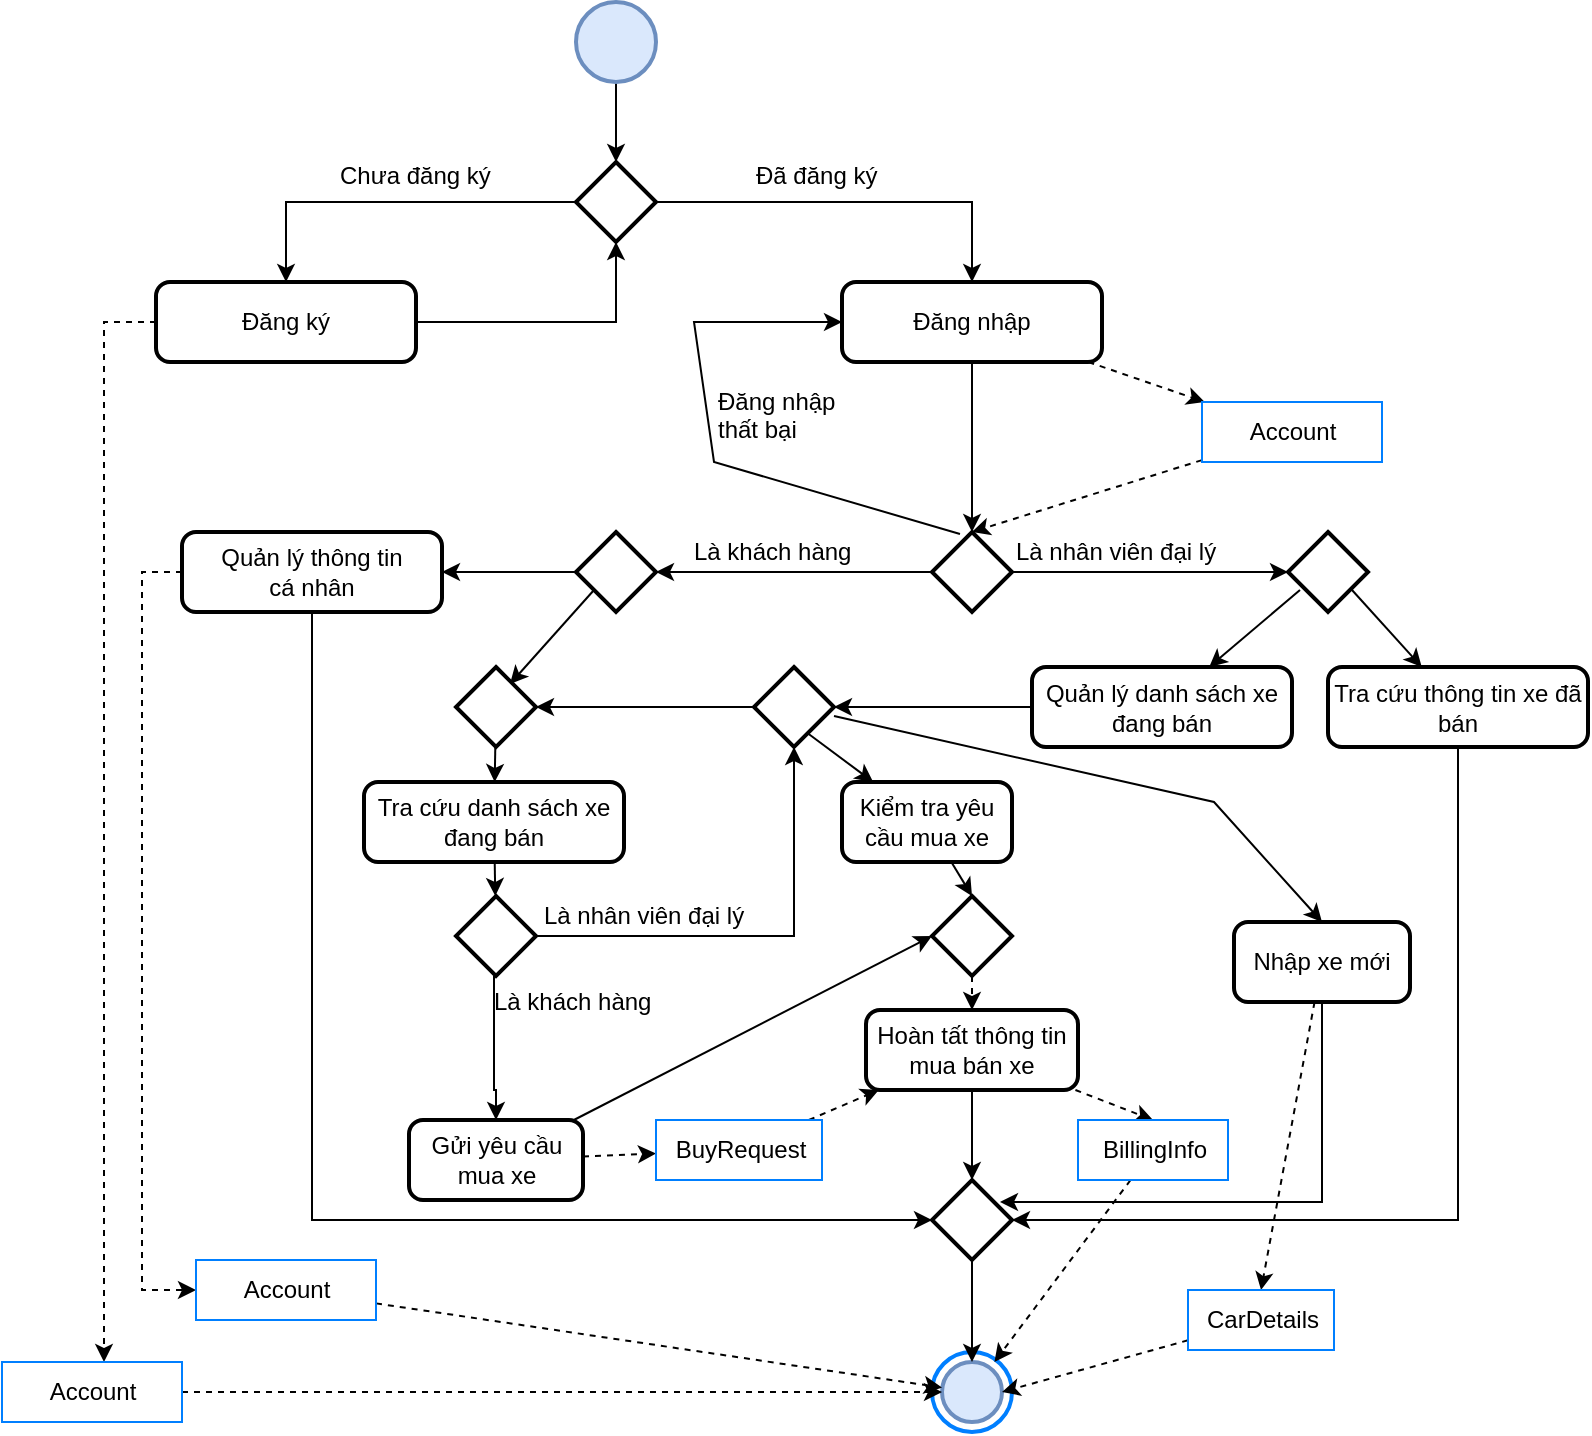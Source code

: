 <mxfile version="11.0.3" type="device"><diagram id="3bjH5iPOuS_v4VEtGPCO" name="Page-1"><mxGraphModel dx="1422" dy="764" grid="1" gridSize="10" guides="1" tooltips="1" connect="1" arrows="1" fold="1" page="1" pageScale="1" pageWidth="827" pageHeight="1169" math="0" shadow="0"><root><mxCell id="0"/><mxCell id="1" parent="0"/><mxCell id="LOEdxe0py6PKszQgmdJo-64" style="edgeStyle=orthogonalEdgeStyle;rounded=0;orthogonalLoop=1;jettySize=auto;html=1;" parent="1" source="LOEdxe0py6PKszQgmdJo-65" target="LOEdxe0py6PKszQgmdJo-71" edge="1"><mxGeometry relative="1" as="geometry"/></mxCell><mxCell id="LOEdxe0py6PKszQgmdJo-65" value="" style="strokeWidth=2;html=1;shape=mxgraph.flowchart.start_2;whiteSpace=wrap;fillColor=#dae8fc;strokeColor=#6c8ebf;" parent="1" vertex="1"><mxGeometry x="291" y="20" width="40" height="40" as="geometry"/></mxCell><mxCell id="LOEdxe0py6PKszQgmdJo-66" style="edgeStyle=orthogonalEdgeStyle;rounded=0;orthogonalLoop=1;jettySize=auto;html=1;" parent="1" source="LOEdxe0py6PKszQgmdJo-68" target="LOEdxe0py6PKszQgmdJo-82" edge="1"><mxGeometry relative="1" as="geometry"><Array as="points"><mxPoint x="489" y="180"/></Array></mxGeometry></mxCell><mxCell id="LOEdxe0py6PKszQgmdJo-67" style="edgeStyle=none;rounded=0;orthogonalLoop=1;jettySize=auto;html=1;dashed=1;" parent="1" source="LOEdxe0py6PKszQgmdJo-68" target="LOEdxe0py6PKszQgmdJo-124" edge="1"><mxGeometry relative="1" as="geometry"><mxPoint x="605" y="210.526" as="targetPoint"/></mxGeometry></mxCell><mxCell id="LOEdxe0py6PKszQgmdJo-68" value="Đăng nhập" style="rounded=1;whiteSpace=wrap;html=1;absoluteArcSize=1;arcSize=14;strokeWidth=2;" parent="1" vertex="1"><mxGeometry x="424" y="160" width="130" height="40" as="geometry"/></mxCell><mxCell id="LOEdxe0py6PKszQgmdJo-69" style="edgeStyle=orthogonalEdgeStyle;rounded=0;orthogonalLoop=1;jettySize=auto;html=1;" parent="1" source="LOEdxe0py6PKszQgmdJo-71" target="LOEdxe0py6PKszQgmdJo-68" edge="1"><mxGeometry relative="1" as="geometry"/></mxCell><mxCell id="LOEdxe0py6PKszQgmdJo-70" style="edgeStyle=orthogonalEdgeStyle;rounded=0;orthogonalLoop=1;jettySize=auto;html=1;" parent="1" source="LOEdxe0py6PKszQgmdJo-71" target="LOEdxe0py6PKszQgmdJo-74" edge="1"><mxGeometry relative="1" as="geometry"/></mxCell><mxCell id="LOEdxe0py6PKszQgmdJo-71" value="" style="strokeWidth=2;html=1;shape=mxgraph.flowchart.decision;whiteSpace=wrap;" parent="1" vertex="1"><mxGeometry x="291" y="100" width="40" height="40" as="geometry"/></mxCell><mxCell id="LOEdxe0py6PKszQgmdJo-72" style="edgeStyle=orthogonalEdgeStyle;rounded=0;orthogonalLoop=1;jettySize=auto;html=1;entryX=0.5;entryY=1;entryDx=0;entryDy=0;entryPerimeter=0;" parent="1" source="LOEdxe0py6PKszQgmdJo-74" target="LOEdxe0py6PKszQgmdJo-71" edge="1"><mxGeometry relative="1" as="geometry"/></mxCell><mxCell id="LOEdxe0py6PKszQgmdJo-73" style="edgeStyle=orthogonalEdgeStyle;rounded=0;orthogonalLoop=1;jettySize=auto;html=1;dashed=1;" parent="1" source="LOEdxe0py6PKszQgmdJo-74" target="LOEdxe0py6PKszQgmdJo-119" edge="1"><mxGeometry relative="1" as="geometry"><Array as="points"><mxPoint x="55" y="180"/></Array></mxGeometry></mxCell><mxCell id="LOEdxe0py6PKszQgmdJo-74" value="Đăng ký" style="rounded=1;whiteSpace=wrap;html=1;absoluteArcSize=1;arcSize=14;strokeWidth=2;" parent="1" vertex="1"><mxGeometry x="81" y="160" width="130" height="40" as="geometry"/></mxCell><mxCell id="LOEdxe0py6PKszQgmdJo-75" value="Chưa đăng ký" style="text;html=1;resizable=0;points=[];autosize=1;align=left;verticalAlign=top;spacingTop=-4;" parent="1" vertex="1"><mxGeometry x="171" y="97" width="100" height="20" as="geometry"/></mxCell><mxCell id="LOEdxe0py6PKszQgmdJo-76" value="Đã đăng ký" style="text;html=1;resizable=0;points=[];autosize=1;align=left;verticalAlign=top;spacingTop=-4;" parent="1" vertex="1"><mxGeometry x="379" y="97" width="90" height="20" as="geometry"/></mxCell><mxCell id="LOEdxe0py6PKszQgmdJo-77" value="" style="strokeWidth=2;html=1;shape=mxgraph.flowchart.start_2;whiteSpace=wrap;strokeColor=#007FFF;" parent="1" vertex="1"><mxGeometry x="469" y="695" width="40" height="40" as="geometry"/></mxCell><mxCell id="LOEdxe0py6PKszQgmdJo-78" value="" style="strokeWidth=2;html=1;shape=mxgraph.flowchart.start_2;whiteSpace=wrap;fillColor=#dae8fc;strokeColor=#6c8ebf;" parent="1" vertex="1"><mxGeometry x="474" y="700" width="30" height="30" as="geometry"/></mxCell><mxCell id="LOEdxe0py6PKszQgmdJo-79" style="edgeStyle=orthogonalEdgeStyle;rounded=0;orthogonalLoop=1;jettySize=auto;html=1;" parent="1" source="LOEdxe0py6PKszQgmdJo-82" target="LOEdxe0py6PKszQgmdJo-87" edge="1"><mxGeometry relative="1" as="geometry"/></mxCell><mxCell id="LOEdxe0py6PKszQgmdJo-80" style="edgeStyle=orthogonalEdgeStyle;rounded=0;orthogonalLoop=1;jettySize=auto;html=1;" parent="1" source="LOEdxe0py6PKszQgmdJo-82" target="LOEdxe0py6PKszQgmdJo-91" edge="1"><mxGeometry relative="1" as="geometry"/></mxCell><mxCell id="LOEdxe0py6PKszQgmdJo-81" style="rounded=0;orthogonalLoop=1;jettySize=auto;html=1;exitX=0.35;exitY=0.025;exitDx=0;exitDy=0;exitPerimeter=0;entryX=0;entryY=0.5;entryDx=0;entryDy=0;" parent="1" source="LOEdxe0py6PKszQgmdJo-82" target="LOEdxe0py6PKszQgmdJo-68" edge="1"><mxGeometry relative="1" as="geometry"><mxPoint x="400" y="220" as="targetPoint"/><Array as="points"><mxPoint x="360" y="250"/><mxPoint x="350" y="180"/></Array></mxGeometry></mxCell><mxCell id="LOEdxe0py6PKszQgmdJo-82" value="" style="strokeWidth=2;html=1;shape=mxgraph.flowchart.decision;whiteSpace=wrap;" parent="1" vertex="1"><mxGeometry x="469" y="285" width="40" height="40" as="geometry"/></mxCell><mxCell id="LOEdxe0py6PKszQgmdJo-134" style="edgeStyle=orthogonalEdgeStyle;rounded=0;orthogonalLoop=1;jettySize=auto;html=1;" parent="1" source="LOEdxe0py6PKszQgmdJo-149" target="LOEdxe0py6PKszQgmdJo-132" edge="1"><mxGeometry relative="1" as="geometry"/></mxCell><mxCell id="LOEdxe0py6PKszQgmdJo-84" value="Quản lý danh sách xe đang bán" style="rounded=1;whiteSpace=wrap;html=1;absoluteArcSize=1;arcSize=14;strokeWidth=2;" parent="1" vertex="1"><mxGeometry x="519" y="352.5" width="130" height="40" as="geometry"/></mxCell><mxCell id="LOEdxe0py6PKszQgmdJo-85" style="rounded=0;orthogonalLoop=1;jettySize=auto;html=1;exitX=0.15;exitY=0.725;exitDx=0;exitDy=0;exitPerimeter=0;" parent="1" source="LOEdxe0py6PKszQgmdJo-87" target="LOEdxe0py6PKszQgmdJo-84" edge="1"><mxGeometry relative="1" as="geometry"/></mxCell><mxCell id="LOEdxe0py6PKszQgmdJo-140" style="edgeStyle=none;rounded=0;orthogonalLoop=1;jettySize=auto;html=1;exitX=0.8;exitY=0.725;exitDx=0;exitDy=0;exitPerimeter=0;" parent="1" source="LOEdxe0py6PKszQgmdJo-87" target="LOEdxe0py6PKszQgmdJo-139" edge="1"><mxGeometry relative="1" as="geometry"/></mxCell><mxCell id="LOEdxe0py6PKszQgmdJo-87" value="" style="strokeWidth=2;html=1;shape=mxgraph.flowchart.decision;whiteSpace=wrap;" parent="1" vertex="1"><mxGeometry x="647" y="285" width="40" height="40" as="geometry"/></mxCell><mxCell id="LOEdxe0py6PKszQgmdJo-89" style="edgeStyle=none;rounded=0;orthogonalLoop=1;jettySize=auto;html=1;" parent="1" source="LOEdxe0py6PKszQgmdJo-91" target="LOEdxe0py6PKszQgmdJo-108" edge="1"><mxGeometry relative="1" as="geometry"/></mxCell><mxCell id="LOEdxe0py6PKszQgmdJo-148" style="edgeStyle=none;rounded=0;orthogonalLoop=1;jettySize=auto;html=1;entryX=0.675;entryY=0.213;entryDx=0;entryDy=0;entryPerimeter=0;exitX=0.225;exitY=0.725;exitDx=0;exitDy=0;exitPerimeter=0;" parent="1" source="LOEdxe0py6PKszQgmdJo-91" target="LOEdxe0py6PKszQgmdJo-132" edge="1"><mxGeometry relative="1" as="geometry"/></mxCell><mxCell id="LOEdxe0py6PKszQgmdJo-91" value="" style="strokeWidth=2;html=1;shape=mxgraph.flowchart.decision;whiteSpace=wrap;" parent="1" vertex="1"><mxGeometry x="291" y="285" width="40" height="40" as="geometry"/></mxCell><mxCell id="LOEdxe0py6PKszQgmdJo-145" style="edgeStyle=orthogonalEdgeStyle;rounded=0;orthogonalLoop=1;jettySize=auto;html=1;" parent="1" source="LOEdxe0py6PKszQgmdJo-151" target="LOEdxe0py6PKszQgmdJo-143" edge="1"><mxGeometry relative="1" as="geometry"><Array as="points"><mxPoint x="250" y="564"/></Array></mxGeometry></mxCell><mxCell id="LOEdxe0py6PKszQgmdJo-93" value="Tra cứu danh sách xe đang bán" style="rounded=1;whiteSpace=wrap;html=1;absoluteArcSize=1;arcSize=14;strokeWidth=2;" parent="1" vertex="1"><mxGeometry x="185" y="410" width="130" height="40" as="geometry"/></mxCell><mxCell id="LOEdxe0py6PKszQgmdJo-97" style="edgeStyle=orthogonalEdgeStyle;rounded=0;orthogonalLoop=1;jettySize=auto;html=1;" parent="1" source="LOEdxe0py6PKszQgmdJo-98" target="LOEdxe0py6PKszQgmdJo-78" edge="1"><mxGeometry relative="1" as="geometry"/></mxCell><mxCell id="LOEdxe0py6PKszQgmdJo-98" value="" style="strokeWidth=2;html=1;shape=mxgraph.flowchart.decision;whiteSpace=wrap;" parent="1" vertex="1"><mxGeometry x="469" y="609" width="40" height="40" as="geometry"/></mxCell><mxCell id="LOEdxe0py6PKszQgmdJo-102" value="Là nhân viên đại lý" style="text;html=1;resizable=0;points=[];autosize=1;align=left;verticalAlign=top;spacingTop=-4;" parent="1" vertex="1"><mxGeometry x="509" y="285" width="130" height="20" as="geometry"/></mxCell><mxCell id="LOEdxe0py6PKszQgmdJo-103" value="Là khách hàng" style="text;html=1;resizable=0;points=[];autosize=1;align=left;verticalAlign=top;spacingTop=-4;" parent="1" vertex="1"><mxGeometry x="348" y="285" width="110" height="20" as="geometry"/></mxCell><mxCell id="LOEdxe0py6PKszQgmdJo-142" style="edgeStyle=orthogonalEdgeStyle;rounded=0;orthogonalLoop=1;jettySize=auto;html=1;" parent="1" source="LOEdxe0py6PKszQgmdJo-108" target="LOEdxe0py6PKszQgmdJo-98" edge="1"><mxGeometry relative="1" as="geometry"><Array as="points"><mxPoint x="159" y="629"/></Array></mxGeometry></mxCell><mxCell id="LOEdxe0py6PKszQgmdJo-164" style="edgeStyle=orthogonalEdgeStyle;rounded=0;orthogonalLoop=1;jettySize=auto;html=1;dashed=1;exitX=0;exitY=0.5;exitDx=0;exitDy=0;" parent="1" source="LOEdxe0py6PKszQgmdJo-108" target="LOEdxe0py6PKszQgmdJo-163" edge="1"><mxGeometry relative="1" as="geometry"><Array as="points"><mxPoint x="74" y="305"/><mxPoint x="74" y="664"/></Array></mxGeometry></mxCell><mxCell id="LOEdxe0py6PKszQgmdJo-108" value="Quản lý thông tin&lt;br&gt;cá nhân" style="rounded=1;whiteSpace=wrap;html=1;absoluteArcSize=1;arcSize=14;strokeWidth=2;" parent="1" vertex="1"><mxGeometry x="94" y="285" width="130" height="40" as="geometry"/></mxCell><mxCell id="LOEdxe0py6PKszQgmdJo-118" style="edgeStyle=orthogonalEdgeStyle;rounded=0;orthogonalLoop=1;jettySize=auto;html=1;entryX=0;entryY=0.5;entryDx=0;entryDy=0;entryPerimeter=0;dashed=1;" parent="1" source="LOEdxe0py6PKszQgmdJo-119" target="LOEdxe0py6PKszQgmdJo-78" edge="1"><mxGeometry relative="1" as="geometry"/></mxCell><mxCell id="LOEdxe0py6PKszQgmdJo-119" value="Account" style="html=1;strokeColor=#007FFF;" parent="1" vertex="1"><mxGeometry x="4" y="700" width="90" height="30" as="geometry"/></mxCell><mxCell id="LOEdxe0py6PKszQgmdJo-120" style="edgeStyle=none;rounded=0;orthogonalLoop=1;jettySize=auto;html=1;entryX=0.5;entryY=0;entryDx=0;entryDy=0;entryPerimeter=0;dashed=1;" parent="1" source="LOEdxe0py6PKszQgmdJo-124" target="LOEdxe0py6PKszQgmdJo-82" edge="1"><mxGeometry relative="1" as="geometry"><mxPoint x="605" y="244.298" as="sourcePoint"/></mxGeometry></mxCell><mxCell id="LOEdxe0py6PKszQgmdJo-121" value="Đăng nhập&lt;br&gt;thất bại" style="text;html=1;resizable=0;points=[];autosize=1;align=left;verticalAlign=top;spacingTop=-4;" parent="1" vertex="1"><mxGeometry x="360" y="210" width="80" height="30" as="geometry"/></mxCell><mxCell id="LOEdxe0py6PKszQgmdJo-124" value="Account" style="html=1;strokeColor=#007FFF;" parent="1" vertex="1"><mxGeometry x="604" y="220" width="90" height="30" as="geometry"/></mxCell><mxCell id="LOEdxe0py6PKszQgmdJo-136" style="rounded=0;orthogonalLoop=1;jettySize=auto;html=1;entryX=0.5;entryY=0;entryDx=0;entryDy=0;" parent="1" source="LOEdxe0py6PKszQgmdJo-149" target="LOEdxe0py6PKszQgmdJo-135" edge="1"><mxGeometry relative="1" as="geometry"><Array as="points"><mxPoint x="610" y="420"/></Array></mxGeometry></mxCell><mxCell id="LOEdxe0py6PKszQgmdJo-138" style="edgeStyle=none;rounded=0;orthogonalLoop=1;jettySize=auto;html=1;" parent="1" source="LOEdxe0py6PKszQgmdJo-132" target="LOEdxe0py6PKszQgmdJo-93" edge="1"><mxGeometry relative="1" as="geometry"/></mxCell><mxCell id="LOEdxe0py6PKszQgmdJo-132" value="" style="strokeWidth=2;html=1;shape=mxgraph.flowchart.decision;whiteSpace=wrap;" parent="1" vertex="1"><mxGeometry x="231" y="352.5" width="40" height="40" as="geometry"/></mxCell><mxCell id="LOEdxe0py6PKszQgmdJo-137" style="edgeStyle=orthogonalEdgeStyle;rounded=0;orthogonalLoop=1;jettySize=auto;html=1;entryX=0.85;entryY=0.275;entryDx=0;entryDy=0;entryPerimeter=0;" parent="1" source="LOEdxe0py6PKszQgmdJo-135" target="LOEdxe0py6PKszQgmdJo-98" edge="1"><mxGeometry relative="1" as="geometry"><Array as="points"><mxPoint x="664" y="620"/></Array></mxGeometry></mxCell><mxCell id="LOEdxe0py6PKszQgmdJo-167" style="rounded=0;orthogonalLoop=1;jettySize=auto;html=1;entryX=0.5;entryY=0;entryDx=0;entryDy=0;dashed=1;" parent="1" source="LOEdxe0py6PKszQgmdJo-135" target="LOEdxe0py6PKszQgmdJo-166" edge="1"><mxGeometry relative="1" as="geometry"/></mxCell><mxCell id="LOEdxe0py6PKszQgmdJo-135" value="Nhập xe mới" style="rounded=1;whiteSpace=wrap;html=1;absoluteArcSize=1;arcSize=14;strokeWidth=2;" parent="1" vertex="1"><mxGeometry x="620" y="480" width="88" height="40" as="geometry"/></mxCell><mxCell id="LOEdxe0py6PKszQgmdJo-141" style="edgeStyle=orthogonalEdgeStyle;rounded=0;orthogonalLoop=1;jettySize=auto;html=1;entryX=1;entryY=0.5;entryDx=0;entryDy=0;entryPerimeter=0;exitX=0.5;exitY=1;exitDx=0;exitDy=0;" parent="1" source="LOEdxe0py6PKszQgmdJo-139" target="LOEdxe0py6PKszQgmdJo-98" edge="1"><mxGeometry relative="1" as="geometry"><Array as="points"><mxPoint x="732" y="629"/></Array></mxGeometry></mxCell><mxCell id="LOEdxe0py6PKszQgmdJo-139" value="Tra cứu thông tin xe đã bán" style="rounded=1;whiteSpace=wrap;html=1;absoluteArcSize=1;arcSize=14;strokeWidth=2;" parent="1" vertex="1"><mxGeometry x="667" y="352.5" width="130" height="40" as="geometry"/></mxCell><mxCell id="LOEdxe0py6PKszQgmdJo-159" style="edgeStyle=none;rounded=0;orthogonalLoop=1;jettySize=auto;html=1;entryX=0;entryY=0.5;entryDx=0;entryDy=0;entryPerimeter=0;" parent="1" source="LOEdxe0py6PKszQgmdJo-143" target="LOEdxe0py6PKszQgmdJo-160" edge="1"><mxGeometry relative="1" as="geometry"/></mxCell><mxCell id="LOEdxe0py6PKszQgmdJo-170" style="edgeStyle=none;rounded=0;orthogonalLoop=1;jettySize=auto;html=1;dashed=1;" parent="1" source="LOEdxe0py6PKszQgmdJo-143" target="LOEdxe0py6PKszQgmdJo-169" edge="1"><mxGeometry relative="1" as="geometry"/></mxCell><mxCell id="LOEdxe0py6PKszQgmdJo-143" value="Gửi yêu cầu mua xe" style="rounded=1;whiteSpace=wrap;html=1;absoluteArcSize=1;arcSize=14;strokeWidth=2;" parent="1" vertex="1"><mxGeometry x="207.5" y="579" width="87" height="40" as="geometry"/></mxCell><mxCell id="LOEdxe0py6PKszQgmdJo-178" style="edgeStyle=none;rounded=0;orthogonalLoop=1;jettySize=auto;html=1;exitX=0.65;exitY=0.813;exitDx=0;exitDy=0;exitPerimeter=0;" parent="1" source="LOEdxe0py6PKszQgmdJo-149" target="LOEdxe0py6PKszQgmdJo-177" edge="1"><mxGeometry relative="1" as="geometry"/></mxCell><mxCell id="LOEdxe0py6PKszQgmdJo-149" value="" style="strokeWidth=2;html=1;shape=mxgraph.flowchart.decision;whiteSpace=wrap;" parent="1" vertex="1"><mxGeometry x="380" y="352.5" width="40" height="40" as="geometry"/></mxCell><mxCell id="LOEdxe0py6PKszQgmdJo-150" style="edgeStyle=orthogonalEdgeStyle;rounded=0;orthogonalLoop=1;jettySize=auto;html=1;" parent="1" source="LOEdxe0py6PKszQgmdJo-84" target="LOEdxe0py6PKszQgmdJo-149" edge="1"><mxGeometry relative="1" as="geometry"><mxPoint x="519" y="372.5" as="sourcePoint"/><mxPoint x="331" y="372.5" as="targetPoint"/></mxGeometry></mxCell><mxCell id="LOEdxe0py6PKszQgmdJo-153" style="edgeStyle=orthogonalEdgeStyle;rounded=0;orthogonalLoop=1;jettySize=auto;html=1;entryX=0.5;entryY=1;entryDx=0;entryDy=0;entryPerimeter=0;" parent="1" source="LOEdxe0py6PKszQgmdJo-151" target="LOEdxe0py6PKszQgmdJo-149" edge="1"><mxGeometry relative="1" as="geometry"/></mxCell><mxCell id="LOEdxe0py6PKszQgmdJo-151" value="" style="strokeWidth=2;html=1;shape=mxgraph.flowchart.decision;whiteSpace=wrap;" parent="1" vertex="1"><mxGeometry x="231" y="467" width="40" height="40" as="geometry"/></mxCell><mxCell id="LOEdxe0py6PKszQgmdJo-152" style="edgeStyle=none;rounded=0;orthogonalLoop=1;jettySize=auto;html=1;" parent="1" source="LOEdxe0py6PKszQgmdJo-93" target="LOEdxe0py6PKszQgmdJo-151" edge="1"><mxGeometry relative="1" as="geometry"><mxPoint x="311" y="460" as="sourcePoint"/><mxPoint x="311" y="530" as="targetPoint"/></mxGeometry></mxCell><mxCell id="LOEdxe0py6PKszQgmdJo-154" value="Là nhân viên đại lý" style="text;html=1;resizable=0;points=[];autosize=1;align=left;verticalAlign=top;spacingTop=-4;" parent="1" vertex="1"><mxGeometry x="273" y="467" width="130" height="20" as="geometry"/></mxCell><mxCell id="LOEdxe0py6PKszQgmdJo-155" value="Là khách hàng" style="text;html=1;resizable=0;points=[];autosize=1;align=left;verticalAlign=top;spacingTop=-4;" parent="1" vertex="1"><mxGeometry x="248" y="510" width="110" height="20" as="geometry"/></mxCell><mxCell id="LOEdxe0py6PKszQgmdJo-162" style="edgeStyle=none;rounded=0;orthogonalLoop=1;jettySize=auto;html=1;exitX=0.5;exitY=1;exitDx=0;exitDy=0;" parent="1" source="LOEdxe0py6PKszQgmdJo-156" target="LOEdxe0py6PKszQgmdJo-98" edge="1"><mxGeometry relative="1" as="geometry"/></mxCell><mxCell id="LOEdxe0py6PKszQgmdJo-175" style="edgeStyle=none;rounded=0;orthogonalLoop=1;jettySize=auto;html=1;entryX=0.5;entryY=0;entryDx=0;entryDy=0;dashed=1;" parent="1" source="LOEdxe0py6PKszQgmdJo-156" target="LOEdxe0py6PKszQgmdJo-174" edge="1"><mxGeometry relative="1" as="geometry"/></mxCell><mxCell id="LOEdxe0py6PKszQgmdJo-156" value="Hoàn tất thông tin mua bán xe" style="rounded=1;whiteSpace=wrap;html=1;absoluteArcSize=1;arcSize=14;strokeWidth=2;" parent="1" vertex="1"><mxGeometry x="436" y="524" width="106" height="40" as="geometry"/></mxCell><mxCell id="LOEdxe0py6PKszQgmdJo-180" style="edgeStyle=none;rounded=0;orthogonalLoop=1;jettySize=auto;html=1;entryX=0.5;entryY=0;entryDx=0;entryDy=0;dashed=1;" parent="1" source="LOEdxe0py6PKszQgmdJo-160" target="LOEdxe0py6PKszQgmdJo-156" edge="1"><mxGeometry relative="1" as="geometry"/></mxCell><mxCell id="LOEdxe0py6PKszQgmdJo-160" value="" style="strokeWidth=2;html=1;shape=mxgraph.flowchart.decision;whiteSpace=wrap;" parent="1" vertex="1"><mxGeometry x="469" y="467" width="40" height="40" as="geometry"/></mxCell><mxCell id="LOEdxe0py6PKszQgmdJo-165" style="edgeStyle=none;rounded=0;orthogonalLoop=1;jettySize=auto;html=1;dashed=1;" parent="1" source="LOEdxe0py6PKszQgmdJo-163" target="LOEdxe0py6PKszQgmdJo-78" edge="1"><mxGeometry relative="1" as="geometry"/></mxCell><mxCell id="LOEdxe0py6PKszQgmdJo-163" value="Account" style="html=1;strokeColor=#007FFF;" parent="1" vertex="1"><mxGeometry x="101" y="649" width="90" height="30" as="geometry"/></mxCell><mxCell id="LOEdxe0py6PKszQgmdJo-168" style="edgeStyle=none;rounded=0;orthogonalLoop=1;jettySize=auto;html=1;entryX=1;entryY=0.5;entryDx=0;entryDy=0;entryPerimeter=0;dashed=1;" parent="1" source="LOEdxe0py6PKszQgmdJo-166" target="LOEdxe0py6PKszQgmdJo-78" edge="1"><mxGeometry relative="1" as="geometry"/></mxCell><mxCell id="LOEdxe0py6PKszQgmdJo-166" value="CarDetails" style="html=1;strokeColor=#007FFF;" parent="1" vertex="1"><mxGeometry x="597" y="664" width="73" height="30" as="geometry"/></mxCell><mxCell id="LOEdxe0py6PKszQgmdJo-171" style="edgeStyle=none;rounded=0;orthogonalLoop=1;jettySize=auto;html=1;dashed=1;" parent="1" source="LOEdxe0py6PKszQgmdJo-169" target="LOEdxe0py6PKszQgmdJo-156" edge="1"><mxGeometry relative="1" as="geometry"/></mxCell><mxCell id="LOEdxe0py6PKszQgmdJo-169" value="BuyRequest" style="html=1;strokeColor=#007FFF;" parent="1" vertex="1"><mxGeometry x="331" y="579" width="83" height="30" as="geometry"/></mxCell><mxCell id="LOEdxe0py6PKszQgmdJo-176" style="edgeStyle=none;rounded=0;orthogonalLoop=1;jettySize=auto;html=1;dashed=1;" parent="1" source="LOEdxe0py6PKszQgmdJo-174" target="LOEdxe0py6PKszQgmdJo-78" edge="1"><mxGeometry relative="1" as="geometry"/></mxCell><mxCell id="LOEdxe0py6PKszQgmdJo-174" value="BillingInfo" style="html=1;strokeColor=#007FFF;" parent="1" vertex="1"><mxGeometry x="542" y="579" width="75" height="30" as="geometry"/></mxCell><mxCell id="LOEdxe0py6PKszQgmdJo-179" style="edgeStyle=none;rounded=0;orthogonalLoop=1;jettySize=auto;html=1;entryX=0.5;entryY=0;entryDx=0;entryDy=0;entryPerimeter=0;" parent="1" source="LOEdxe0py6PKszQgmdJo-177" target="LOEdxe0py6PKszQgmdJo-160" edge="1"><mxGeometry relative="1" as="geometry"/></mxCell><mxCell id="LOEdxe0py6PKszQgmdJo-177" value="Kiểm tra yêu cầu mua xe" style="rounded=1;whiteSpace=wrap;html=1;absoluteArcSize=1;arcSize=14;strokeWidth=2;" parent="1" vertex="1"><mxGeometry x="424" y="410" width="85" height="40" as="geometry"/></mxCell></root></mxGraphModel></diagram></mxfile>